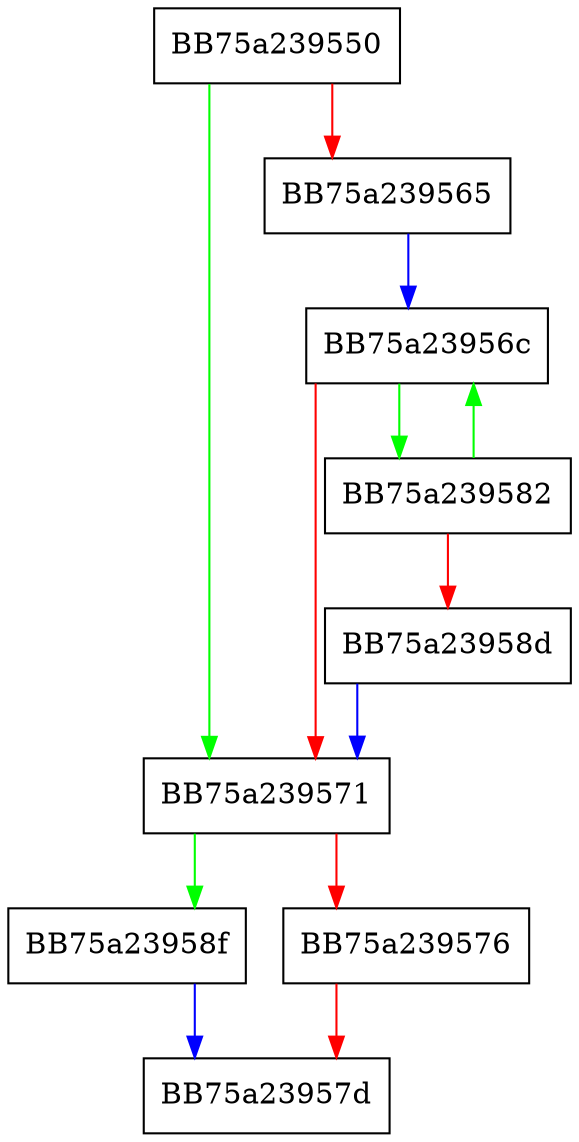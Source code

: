 digraph release_page_cursor {
  node [shape="box"];
  graph [splines=ortho];
  BB75a239550 -> BB75a239571 [color="green"];
  BB75a239550 -> BB75a239565 [color="red"];
  BB75a239565 -> BB75a23956c [color="blue"];
  BB75a23956c -> BB75a239582 [color="green"];
  BB75a23956c -> BB75a239571 [color="red"];
  BB75a239571 -> BB75a23958f [color="green"];
  BB75a239571 -> BB75a239576 [color="red"];
  BB75a239576 -> BB75a23957d [color="red"];
  BB75a239582 -> BB75a23956c [color="green"];
  BB75a239582 -> BB75a23958d [color="red"];
  BB75a23958d -> BB75a239571 [color="blue"];
  BB75a23958f -> BB75a23957d [color="blue"];
}